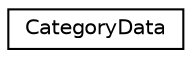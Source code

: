 digraph "Graphical Class Hierarchy"
{
 // LATEX_PDF_SIZE
  edge [fontname="Helvetica",fontsize="10",labelfontname="Helvetica",labelfontsize="10"];
  node [fontname="Helvetica",fontsize="10",shape=record];
  rankdir="LR";
  Node0 [label="CategoryData",height=0.2,width=0.4,color="black", fillcolor="white", style="filled",URL="$structCategoryData.html",tooltip=" "];
}
